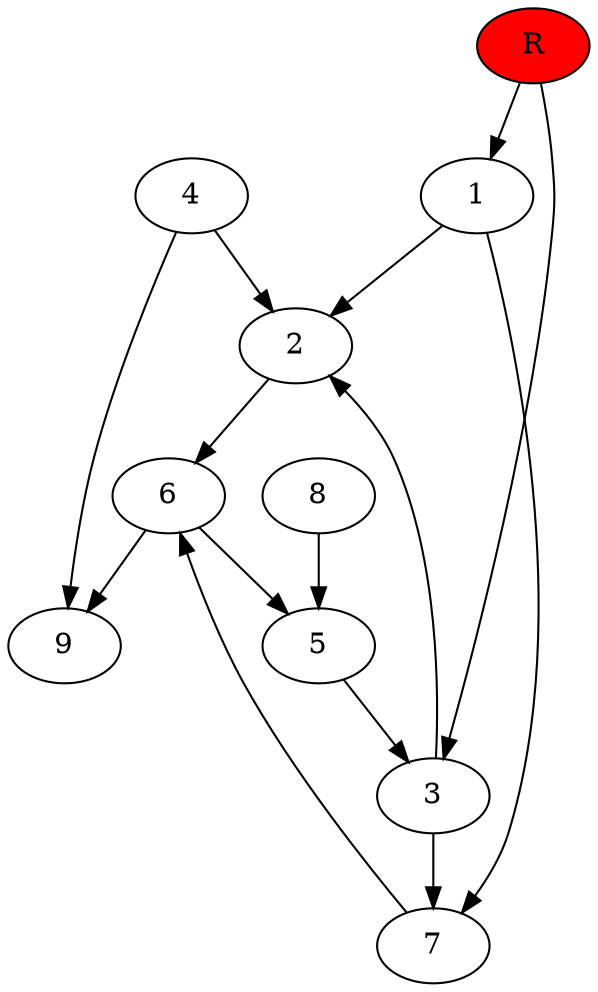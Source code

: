 digraph prb42854 {
	1
	2
	3
	4
	5
	6
	7
	8
	R [fillcolor="#ff0000" style=filled]
	1 -> 2
	1 -> 7
	2 -> 6
	3 -> 2
	3 -> 7
	4 -> 2
	4 -> 9
	5 -> 3
	6 -> 5
	6 -> 9
	7 -> 6
	8 -> 5
	R -> 1
	R -> 3
}
